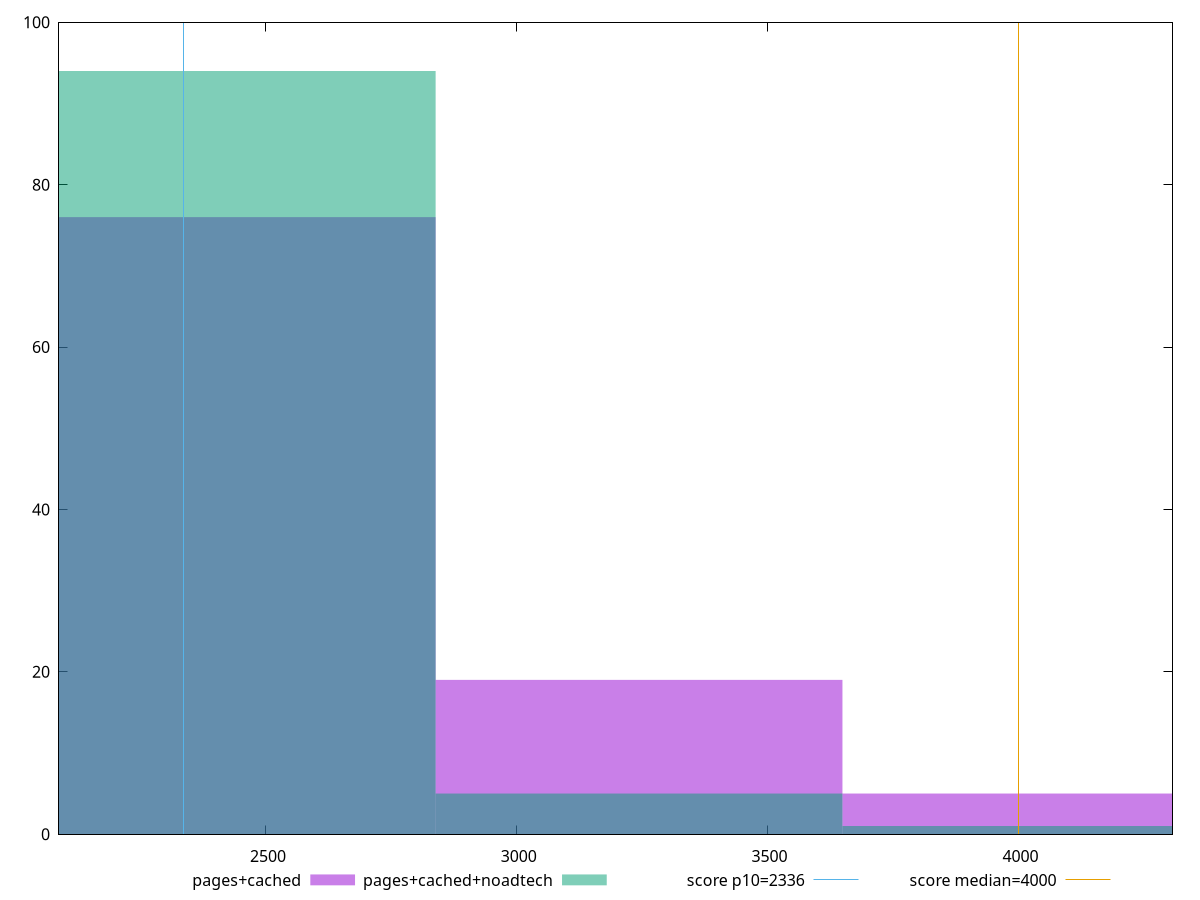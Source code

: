 reset

$pagesCached <<EOF
3243.7666764013493 19
2432.825007301012 76
4054.7083455016864 5
EOF

$pagesCachedNoadtech <<EOF
4054.7083455016864 1
2432.825007301012 94
3243.7666764013493 5
EOF

set key outside below
set boxwidth 810.9416691003373
set xrange [2087.5954999999994:4307.1055]
set yrange [0:100]
set trange [0:100]
set style fill transparent solid 0.5 noborder

set parametric
set terminal svg size 640, 500 enhanced background rgb 'white'
set output "report_00013_2021-02-09T12-04-24.940Z/first-meaningful-paint/comparison/histogram/1_vs_2.svg"

plot $pagesCached title "pages+cached" with boxes, \
     $pagesCachedNoadtech title "pages+cached+noadtech" with boxes, \
     2336,t title "score p10=2336", \
     4000,t title "score median=4000"

reset
